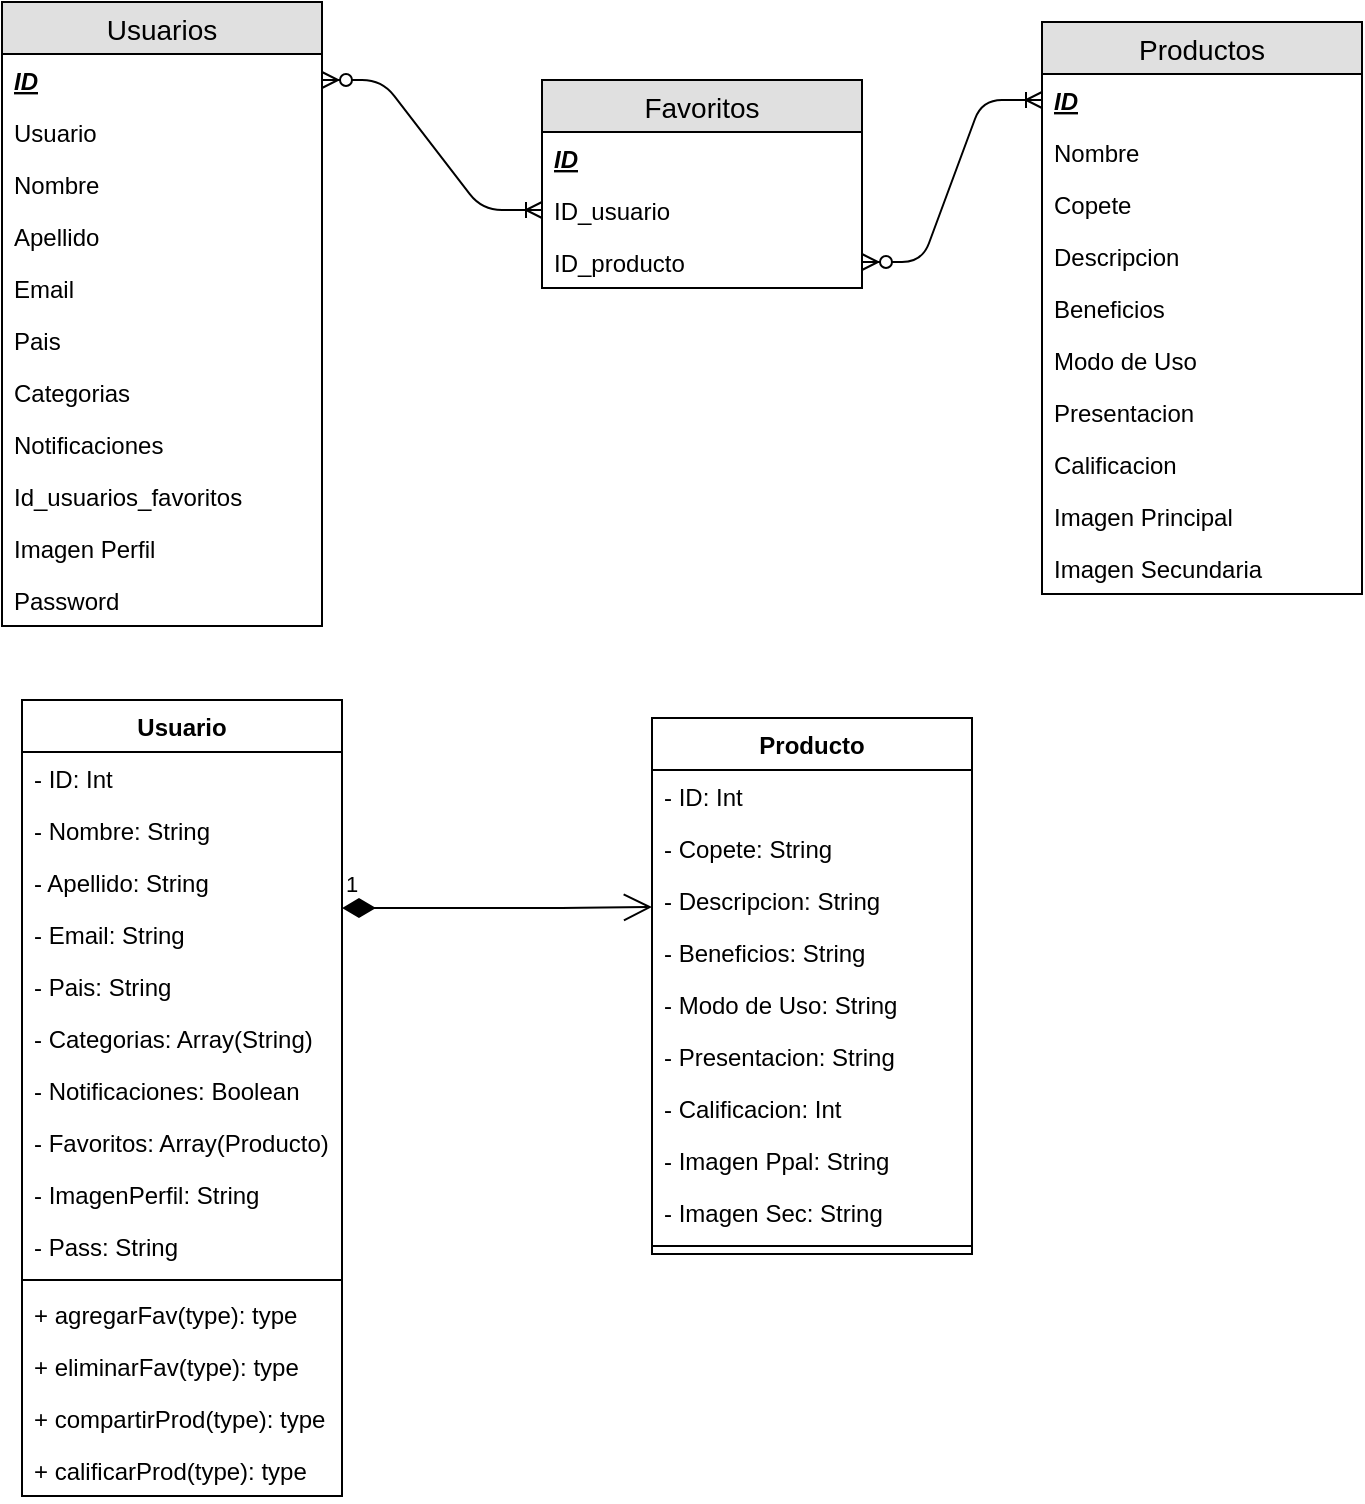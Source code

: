 <mxfile version="10.9.8" type="device"><diagram id="9JdMIs93_McyVVizlDGH" name="Page-1"><mxGraphModel dx="961" dy="567" grid="1" gridSize="10" guides="1" tooltips="1" connect="1" arrows="1" fold="1" page="1" pageScale="1" pageWidth="850" pageHeight="1100" math="0" shadow="0"><root><mxCell id="0"/><mxCell id="1" parent="0"/><mxCell id="tbqG77haK-ozaNqAaKWU-1" value="Usuarios" style="swimlane;fontStyle=0;childLayout=stackLayout;horizontal=1;startSize=26;fillColor=#e0e0e0;horizontalStack=0;resizeParent=1;resizeParentMax=0;resizeLast=0;collapsible=1;marginBottom=0;swimlaneFillColor=#ffffff;align=center;fontSize=14;" parent="1" vertex="1"><mxGeometry x="20" y="20" width="160" height="312" as="geometry"/></mxCell><mxCell id="tbqG77haK-ozaNqAaKWU-2" value="ID" style="text;strokeColor=none;fillColor=none;spacingLeft=4;spacingRight=4;overflow=hidden;rotatable=0;points=[[0,0.5],[1,0.5]];portConstraint=eastwest;fontSize=12;fontStyle=7" parent="tbqG77haK-ozaNqAaKWU-1" vertex="1"><mxGeometry y="26" width="160" height="26" as="geometry"/></mxCell><mxCell id="tbqG77haK-ozaNqAaKWU-3" value="Usuario" style="text;strokeColor=none;fillColor=none;spacingLeft=4;spacingRight=4;overflow=hidden;rotatable=0;points=[[0,0.5],[1,0.5]];portConstraint=eastwest;fontSize=12;" parent="tbqG77haK-ozaNqAaKWU-1" vertex="1"><mxGeometry y="52" width="160" height="26" as="geometry"/></mxCell><mxCell id="oBvDFInKLOORN9EYhW_f-15" value="Nombre" style="text;strokeColor=none;fillColor=none;spacingLeft=4;spacingRight=4;overflow=hidden;rotatable=0;points=[[0,0.5],[1,0.5]];portConstraint=eastwest;fontSize=12;" vertex="1" parent="tbqG77haK-ozaNqAaKWU-1"><mxGeometry y="78" width="160" height="26" as="geometry"/></mxCell><mxCell id="tbqG77haK-ozaNqAaKWU-6" value="Apellido" style="text;strokeColor=none;fillColor=none;spacingLeft=4;spacingRight=4;overflow=hidden;rotatable=0;points=[[0,0.5],[1,0.5]];portConstraint=eastwest;fontSize=12;" parent="tbqG77haK-ozaNqAaKWU-1" vertex="1"><mxGeometry y="104" width="160" height="26" as="geometry"/></mxCell><mxCell id="tbqG77haK-ozaNqAaKWU-7" value="Email" style="text;strokeColor=none;fillColor=none;spacingLeft=4;spacingRight=4;overflow=hidden;rotatable=0;points=[[0,0.5],[1,0.5]];portConstraint=eastwest;fontSize=12;" parent="tbqG77haK-ozaNqAaKWU-1" vertex="1"><mxGeometry y="130" width="160" height="26" as="geometry"/></mxCell><mxCell id="tbqG77haK-ozaNqAaKWU-9" value="Pais" style="text;strokeColor=none;fillColor=none;spacingLeft=4;spacingRight=4;overflow=hidden;rotatable=0;points=[[0,0.5],[1,0.5]];portConstraint=eastwest;fontSize=12;" parent="tbqG77haK-ozaNqAaKWU-1" vertex="1"><mxGeometry y="156" width="160" height="26" as="geometry"/></mxCell><mxCell id="tbqG77haK-ozaNqAaKWU-8" value="Categorias" style="text;strokeColor=none;fillColor=none;spacingLeft=4;spacingRight=4;overflow=hidden;rotatable=0;points=[[0,0.5],[1,0.5]];portConstraint=eastwest;fontSize=12;" parent="tbqG77haK-ozaNqAaKWU-1" vertex="1"><mxGeometry y="182" width="160" height="26" as="geometry"/></mxCell><mxCell id="tbqG77haK-ozaNqAaKWU-18" value="Notificaciones" style="text;strokeColor=none;fillColor=none;spacingLeft=4;spacingRight=4;overflow=hidden;rotatable=0;points=[[0,0.5],[1,0.5]];portConstraint=eastwest;fontSize=12;" parent="tbqG77haK-ozaNqAaKWU-1" vertex="1"><mxGeometry y="208" width="160" height="26" as="geometry"/></mxCell><mxCell id="oBvDFInKLOORN9EYhW_f-1" value="Id_usuarios_favoritos" style="text;strokeColor=none;fillColor=none;spacingLeft=4;spacingRight=4;overflow=hidden;rotatable=0;points=[[0,0.5],[1,0.5]];portConstraint=eastwest;fontSize=12;" vertex="1" parent="tbqG77haK-ozaNqAaKWU-1"><mxGeometry y="234" width="160" height="26" as="geometry"/></mxCell><mxCell id="tbqG77haK-ozaNqAaKWU-19" value="Imagen Perfil" style="text;strokeColor=none;fillColor=none;spacingLeft=4;spacingRight=4;overflow=hidden;rotatable=0;points=[[0,0.5],[1,0.5]];portConstraint=eastwest;fontSize=12;" parent="tbqG77haK-ozaNqAaKWU-1" vertex="1"><mxGeometry y="260" width="160" height="26" as="geometry"/></mxCell><mxCell id="tbqG77haK-ozaNqAaKWU-4" value="Password" style="text;strokeColor=none;fillColor=none;spacingLeft=4;spacingRight=4;overflow=hidden;rotatable=0;points=[[0,0.5],[1,0.5]];portConstraint=eastwest;fontSize=12;" parent="tbqG77haK-ozaNqAaKWU-1" vertex="1"><mxGeometry y="286" width="160" height="26" as="geometry"/></mxCell><mxCell id="tbqG77haK-ozaNqAaKWU-20" value="Productos" style="swimlane;fontStyle=0;childLayout=stackLayout;horizontal=1;startSize=26;fillColor=#e0e0e0;horizontalStack=0;resizeParent=1;resizeParentMax=0;resizeLast=0;collapsible=1;marginBottom=0;swimlaneFillColor=#ffffff;align=center;fontSize=14;" parent="1" vertex="1"><mxGeometry x="540" y="30" width="160" height="286" as="geometry"/></mxCell><mxCell id="tbqG77haK-ozaNqAaKWU-21" value="ID" style="text;strokeColor=none;fillColor=none;spacingLeft=4;spacingRight=4;overflow=hidden;rotatable=0;points=[[0,0.5],[1,0.5]];portConstraint=eastwest;fontSize=12;fontStyle=7" parent="tbqG77haK-ozaNqAaKWU-20" vertex="1"><mxGeometry y="26" width="160" height="26" as="geometry"/></mxCell><mxCell id="tbqG77haK-ozaNqAaKWU-22" value="Nombre" style="text;strokeColor=none;fillColor=none;spacingLeft=4;spacingRight=4;overflow=hidden;rotatable=0;points=[[0,0.5],[1,0.5]];portConstraint=eastwest;fontSize=12;" parent="tbqG77haK-ozaNqAaKWU-20" vertex="1"><mxGeometry y="52" width="160" height="26" as="geometry"/></mxCell><mxCell id="tbqG77haK-ozaNqAaKWU-23" value="Copete" style="text;strokeColor=none;fillColor=none;spacingLeft=4;spacingRight=4;overflow=hidden;rotatable=0;points=[[0,0.5],[1,0.5]];portConstraint=eastwest;fontSize=12;" parent="tbqG77haK-ozaNqAaKWU-20" vertex="1"><mxGeometry y="78" width="160" height="26" as="geometry"/></mxCell><mxCell id="tbqG77haK-ozaNqAaKWU-24" value="Descripcion" style="text;strokeColor=none;fillColor=none;spacingLeft=4;spacingRight=4;overflow=hidden;rotatable=0;points=[[0,0.5],[1,0.5]];portConstraint=eastwest;fontSize=12;" parent="tbqG77haK-ozaNqAaKWU-20" vertex="1"><mxGeometry y="104" width="160" height="26" as="geometry"/></mxCell><mxCell id="tbqG77haK-ozaNqAaKWU-25" value="Beneficios" style="text;strokeColor=none;fillColor=none;spacingLeft=4;spacingRight=4;overflow=hidden;rotatable=0;points=[[0,0.5],[1,0.5]];portConstraint=eastwest;fontSize=12;" parent="tbqG77haK-ozaNqAaKWU-20" vertex="1"><mxGeometry y="130" width="160" height="26" as="geometry"/></mxCell><mxCell id="tbqG77haK-ozaNqAaKWU-26" value="Modo de Uso" style="text;strokeColor=none;fillColor=none;spacingLeft=4;spacingRight=4;overflow=hidden;rotatable=0;points=[[0,0.5],[1,0.5]];portConstraint=eastwest;fontSize=12;" parent="tbqG77haK-ozaNqAaKWU-20" vertex="1"><mxGeometry y="156" width="160" height="26" as="geometry"/></mxCell><mxCell id="tbqG77haK-ozaNqAaKWU-27" value="Presentacion" style="text;strokeColor=none;fillColor=none;spacingLeft=4;spacingRight=4;overflow=hidden;rotatable=0;points=[[0,0.5],[1,0.5]];portConstraint=eastwest;fontSize=12;" parent="tbqG77haK-ozaNqAaKWU-20" vertex="1"><mxGeometry y="182" width="160" height="26" as="geometry"/></mxCell><mxCell id="tbqG77haK-ozaNqAaKWU-28" value="Calificacion" style="text;strokeColor=none;fillColor=none;spacingLeft=4;spacingRight=4;overflow=hidden;rotatable=0;points=[[0,0.5],[1,0.5]];portConstraint=eastwest;fontSize=12;" parent="tbqG77haK-ozaNqAaKWU-20" vertex="1"><mxGeometry y="208" width="160" height="26" as="geometry"/></mxCell><mxCell id="tbqG77haK-ozaNqAaKWU-30" value="Imagen Principal&#10;" style="text;strokeColor=none;fillColor=none;spacingLeft=4;spacingRight=4;overflow=hidden;rotatable=0;points=[[0,0.5],[1,0.5]];portConstraint=eastwest;fontSize=12;" parent="tbqG77haK-ozaNqAaKWU-20" vertex="1"><mxGeometry y="234" width="160" height="26" as="geometry"/></mxCell><mxCell id="tbqG77haK-ozaNqAaKWU-29" value="Imagen Secundaria&#10;" style="text;strokeColor=none;fillColor=none;spacingLeft=4;spacingRight=4;overflow=hidden;rotatable=0;points=[[0,0.5],[1,0.5]];portConstraint=eastwest;fontSize=12;" parent="tbqG77haK-ozaNqAaKWU-20" vertex="1"><mxGeometry y="260" width="160" height="26" as="geometry"/></mxCell><mxCell id="tbqG77haK-ozaNqAaKWU-31" value="Favoritos" style="swimlane;fontStyle=0;childLayout=stackLayout;horizontal=1;startSize=26;fillColor=#e0e0e0;horizontalStack=0;resizeParent=1;resizeParentMax=0;resizeLast=0;collapsible=1;marginBottom=0;swimlaneFillColor=#ffffff;align=center;fontSize=14;" parent="1" vertex="1"><mxGeometry x="290" y="59" width="160" height="104" as="geometry"/></mxCell><mxCell id="tbqG77haK-ozaNqAaKWU-32" value="ID" style="text;strokeColor=none;fillColor=none;spacingLeft=4;spacingRight=4;overflow=hidden;rotatable=0;points=[[0,0.5],[1,0.5]];portConstraint=eastwest;fontSize=12;fontStyle=7" parent="tbqG77haK-ozaNqAaKWU-31" vertex="1"><mxGeometry y="26" width="160" height="26" as="geometry"/></mxCell><mxCell id="tbqG77haK-ozaNqAaKWU-33" value="ID_usuario" style="text;strokeColor=none;fillColor=none;spacingLeft=4;spacingRight=4;overflow=hidden;rotatable=0;points=[[0,0.5],[1,0.5]];portConstraint=eastwest;fontSize=12;" parent="tbqG77haK-ozaNqAaKWU-31" vertex="1"><mxGeometry y="52" width="160" height="26" as="geometry"/></mxCell><mxCell id="tbqG77haK-ozaNqAaKWU-34" value="ID_producto" style="text;strokeColor=none;fillColor=none;spacingLeft=4;spacingRight=4;overflow=hidden;rotatable=0;points=[[0,0.5],[1,0.5]];portConstraint=eastwest;fontSize=12;" parent="tbqG77haK-ozaNqAaKWU-31" vertex="1"><mxGeometry y="78" width="160" height="26" as="geometry"/></mxCell><mxCell id="tbqG77haK-ozaNqAaKWU-35" value="" style="edgeStyle=entityRelationEdgeStyle;fontSize=12;html=1;endArrow=ERoneToMany;startArrow=ERzeroToMany;entryX=0;entryY=0.5;entryDx=0;entryDy=0;exitX=1;exitY=0.5;exitDx=0;exitDy=0;" parent="1" source="tbqG77haK-ozaNqAaKWU-2" target="tbqG77haK-ozaNqAaKWU-33" edge="1"><mxGeometry width="100" height="100" relative="1" as="geometry"><mxPoint x="240" y="160" as="sourcePoint"/><mxPoint x="120" y="340" as="targetPoint"/></mxGeometry></mxCell><mxCell id="tbqG77haK-ozaNqAaKWU-36" value="" style="edgeStyle=entityRelationEdgeStyle;fontSize=12;html=1;endArrow=ERoneToMany;startArrow=ERzeroToMany;entryX=0;entryY=0.5;entryDx=0;entryDy=0;exitX=1;exitY=0.5;exitDx=0;exitDy=0;" parent="1" source="tbqG77haK-ozaNqAaKWU-34" target="tbqG77haK-ozaNqAaKWU-21" edge="1"><mxGeometry width="100" height="100" relative="1" as="geometry"><mxPoint x="20" y="440" as="sourcePoint"/><mxPoint x="120" y="340" as="targetPoint"/></mxGeometry></mxCell><mxCell id="oBvDFInKLOORN9EYhW_f-2" value="Usuario" style="swimlane;fontStyle=1;align=center;verticalAlign=top;childLayout=stackLayout;horizontal=1;startSize=26;horizontalStack=0;resizeParent=1;resizeParentMax=0;resizeLast=0;collapsible=1;marginBottom=0;" vertex="1" parent="1"><mxGeometry x="30" y="369" width="160" height="398" as="geometry"/></mxCell><mxCell id="oBvDFInKLOORN9EYhW_f-9" value="- ID: Int" style="text;strokeColor=none;fillColor=none;align=left;verticalAlign=top;spacingLeft=4;spacingRight=4;overflow=hidden;rotatable=0;points=[[0,0.5],[1,0.5]];portConstraint=eastwest;" vertex="1" parent="oBvDFInKLOORN9EYhW_f-2"><mxGeometry y="26" width="160" height="26" as="geometry"/></mxCell><mxCell id="oBvDFInKLOORN9EYhW_f-12" value="- Nombre: String" style="text;strokeColor=none;fillColor=none;align=left;verticalAlign=top;spacingLeft=4;spacingRight=4;overflow=hidden;rotatable=0;points=[[0,0.5],[1,0.5]];portConstraint=eastwest;" vertex="1" parent="oBvDFInKLOORN9EYhW_f-2"><mxGeometry y="52" width="160" height="26" as="geometry"/></mxCell><mxCell id="oBvDFInKLOORN9EYhW_f-11" value="- Apellido: String" style="text;strokeColor=none;fillColor=none;align=left;verticalAlign=top;spacingLeft=4;spacingRight=4;overflow=hidden;rotatable=0;points=[[0,0.5],[1,0.5]];portConstraint=eastwest;" vertex="1" parent="oBvDFInKLOORN9EYhW_f-2"><mxGeometry y="78" width="160" height="26" as="geometry"/></mxCell><mxCell id="oBvDFInKLOORN9EYhW_f-10" value="- Email: String" style="text;strokeColor=none;fillColor=none;align=left;verticalAlign=top;spacingLeft=4;spacingRight=4;overflow=hidden;rotatable=0;points=[[0,0.5],[1,0.5]];portConstraint=eastwest;" vertex="1" parent="oBvDFInKLOORN9EYhW_f-2"><mxGeometry y="104" width="160" height="26" as="geometry"/></mxCell><mxCell id="oBvDFInKLOORN9EYhW_f-8" value="- Pais: String" style="text;strokeColor=none;fillColor=none;align=left;verticalAlign=top;spacingLeft=4;spacingRight=4;overflow=hidden;rotatable=0;points=[[0,0.5],[1,0.5]];portConstraint=eastwest;" vertex="1" parent="oBvDFInKLOORN9EYhW_f-2"><mxGeometry y="130" width="160" height="26" as="geometry"/></mxCell><mxCell id="oBvDFInKLOORN9EYhW_f-7" value="- Categorias: Array(String)" style="text;strokeColor=none;fillColor=none;align=left;verticalAlign=top;spacingLeft=4;spacingRight=4;overflow=hidden;rotatable=0;points=[[0,0.5],[1,0.5]];portConstraint=eastwest;" vertex="1" parent="oBvDFInKLOORN9EYhW_f-2"><mxGeometry y="156" width="160" height="26" as="geometry"/></mxCell><mxCell id="oBvDFInKLOORN9EYhW_f-14" value="- Notificaciones: Boolean" style="text;strokeColor=none;fillColor=none;align=left;verticalAlign=top;spacingLeft=4;spacingRight=4;overflow=hidden;rotatable=0;points=[[0,0.5],[1,0.5]];portConstraint=eastwest;" vertex="1" parent="oBvDFInKLOORN9EYhW_f-2"><mxGeometry y="182" width="160" height="26" as="geometry"/></mxCell><mxCell id="oBvDFInKLOORN9EYhW_f-13" value="- Favoritos: Array(Producto)" style="text;strokeColor=none;fillColor=none;align=left;verticalAlign=top;spacingLeft=4;spacingRight=4;overflow=hidden;rotatable=0;points=[[0,0.5],[1,0.5]];portConstraint=eastwest;" vertex="1" parent="oBvDFInKLOORN9EYhW_f-2"><mxGeometry y="208" width="160" height="26" as="geometry"/></mxCell><mxCell id="oBvDFInKLOORN9EYhW_f-6" value="- ImagenPerfil: String" style="text;strokeColor=none;fillColor=none;align=left;verticalAlign=top;spacingLeft=4;spacingRight=4;overflow=hidden;rotatable=0;points=[[0,0.5],[1,0.5]];portConstraint=eastwest;" vertex="1" parent="oBvDFInKLOORN9EYhW_f-2"><mxGeometry y="234" width="160" height="26" as="geometry"/></mxCell><mxCell id="oBvDFInKLOORN9EYhW_f-3" value="- Pass: String" style="text;strokeColor=none;fillColor=none;align=left;verticalAlign=top;spacingLeft=4;spacingRight=4;overflow=hidden;rotatable=0;points=[[0,0.5],[1,0.5]];portConstraint=eastwest;" vertex="1" parent="oBvDFInKLOORN9EYhW_f-2"><mxGeometry y="260" width="160" height="26" as="geometry"/></mxCell><mxCell id="oBvDFInKLOORN9EYhW_f-4" value="" style="line;strokeWidth=1;fillColor=none;align=left;verticalAlign=middle;spacingTop=-1;spacingLeft=3;spacingRight=3;rotatable=0;labelPosition=right;points=[];portConstraint=eastwest;" vertex="1" parent="oBvDFInKLOORN9EYhW_f-2"><mxGeometry y="286" width="160" height="8" as="geometry"/></mxCell><mxCell id="oBvDFInKLOORN9EYhW_f-34" value="+ agregarFav(type): type" style="text;strokeColor=none;fillColor=none;align=left;verticalAlign=top;spacingLeft=4;spacingRight=4;overflow=hidden;rotatable=0;points=[[0,0.5],[1,0.5]];portConstraint=eastwest;" vertex="1" parent="oBvDFInKLOORN9EYhW_f-2"><mxGeometry y="294" width="160" height="26" as="geometry"/></mxCell><mxCell id="oBvDFInKLOORN9EYhW_f-5" value="+ eliminarFav(type): type" style="text;strokeColor=none;fillColor=none;align=left;verticalAlign=top;spacingLeft=4;spacingRight=4;overflow=hidden;rotatable=0;points=[[0,0.5],[1,0.5]];portConstraint=eastwest;" vertex="1" parent="oBvDFInKLOORN9EYhW_f-2"><mxGeometry y="320" width="160" height="26" as="geometry"/></mxCell><mxCell id="oBvDFInKLOORN9EYhW_f-35" value="+ compartirProd(type): type" style="text;strokeColor=none;fillColor=none;align=left;verticalAlign=top;spacingLeft=4;spacingRight=4;overflow=hidden;rotatable=0;points=[[0,0.5],[1,0.5]];portConstraint=eastwest;" vertex="1" parent="oBvDFInKLOORN9EYhW_f-2"><mxGeometry y="346" width="160" height="26" as="geometry"/></mxCell><mxCell id="oBvDFInKLOORN9EYhW_f-36" value="+ calificarProd(type): type" style="text;strokeColor=none;fillColor=none;align=left;verticalAlign=top;spacingLeft=4;spacingRight=4;overflow=hidden;rotatable=0;points=[[0,0.5],[1,0.5]];portConstraint=eastwest;" vertex="1" parent="oBvDFInKLOORN9EYhW_f-2"><mxGeometry y="372" width="160" height="26" as="geometry"/></mxCell><mxCell id="oBvDFInKLOORN9EYhW_f-16" value="Producto" style="swimlane;fontStyle=1;align=center;verticalAlign=top;childLayout=stackLayout;horizontal=1;startSize=26;horizontalStack=0;resizeParent=1;resizeParentMax=0;resizeLast=0;collapsible=1;marginBottom=0;" vertex="1" parent="1"><mxGeometry x="345" y="378" width="160" height="268" as="geometry"/></mxCell><mxCell id="oBvDFInKLOORN9EYhW_f-22" value="- ID: Int" style="text;strokeColor=none;fillColor=none;align=left;verticalAlign=top;spacingLeft=4;spacingRight=4;overflow=hidden;rotatable=0;points=[[0,0.5],[1,0.5]];portConstraint=eastwest;" vertex="1" parent="oBvDFInKLOORN9EYhW_f-16"><mxGeometry y="26" width="160" height="26" as="geometry"/></mxCell><mxCell id="oBvDFInKLOORN9EYhW_f-24" value="- Copete: String" style="text;strokeColor=none;fillColor=none;align=left;verticalAlign=top;spacingLeft=4;spacingRight=4;overflow=hidden;rotatable=0;points=[[0,0.5],[1,0.5]];portConstraint=eastwest;" vertex="1" parent="oBvDFInKLOORN9EYhW_f-16"><mxGeometry y="52" width="160" height="26" as="geometry"/></mxCell><mxCell id="oBvDFInKLOORN9EYhW_f-25" value="- Descripcion: String" style="text;strokeColor=none;fillColor=none;align=left;verticalAlign=top;spacingLeft=4;spacingRight=4;overflow=hidden;rotatable=0;points=[[0,0.5],[1,0.5]];portConstraint=eastwest;" vertex="1" parent="oBvDFInKLOORN9EYhW_f-16"><mxGeometry y="78" width="160" height="26" as="geometry"/></mxCell><mxCell id="oBvDFInKLOORN9EYhW_f-26" value="- Beneficios: String" style="text;strokeColor=none;fillColor=none;align=left;verticalAlign=top;spacingLeft=4;spacingRight=4;overflow=hidden;rotatable=0;points=[[0,0.5],[1,0.5]];portConstraint=eastwest;" vertex="1" parent="oBvDFInKLOORN9EYhW_f-16"><mxGeometry y="104" width="160" height="26" as="geometry"/></mxCell><mxCell id="oBvDFInKLOORN9EYhW_f-28" value="- Modo de Uso: String" style="text;strokeColor=none;fillColor=none;align=left;verticalAlign=top;spacingLeft=4;spacingRight=4;overflow=hidden;rotatable=0;points=[[0,0.5],[1,0.5]];portConstraint=eastwest;" vertex="1" parent="oBvDFInKLOORN9EYhW_f-16"><mxGeometry y="130" width="160" height="26" as="geometry"/></mxCell><mxCell id="oBvDFInKLOORN9EYhW_f-27" value="- Presentacion: String" style="text;strokeColor=none;fillColor=none;align=left;verticalAlign=top;spacingLeft=4;spacingRight=4;overflow=hidden;rotatable=0;points=[[0,0.5],[1,0.5]];portConstraint=eastwest;" vertex="1" parent="oBvDFInKLOORN9EYhW_f-16"><mxGeometry y="156" width="160" height="26" as="geometry"/></mxCell><mxCell id="oBvDFInKLOORN9EYhW_f-29" value="- Calificacion: Int" style="text;strokeColor=none;fillColor=none;align=left;verticalAlign=top;spacingLeft=4;spacingRight=4;overflow=hidden;rotatable=0;points=[[0,0.5],[1,0.5]];portConstraint=eastwest;" vertex="1" parent="oBvDFInKLOORN9EYhW_f-16"><mxGeometry y="182" width="160" height="26" as="geometry"/></mxCell><mxCell id="oBvDFInKLOORN9EYhW_f-30" value="- Imagen Ppal: String" style="text;strokeColor=none;fillColor=none;align=left;verticalAlign=top;spacingLeft=4;spacingRight=4;overflow=hidden;rotatable=0;points=[[0,0.5],[1,0.5]];portConstraint=eastwest;" vertex="1" parent="oBvDFInKLOORN9EYhW_f-16"><mxGeometry y="208" width="160" height="26" as="geometry"/></mxCell><mxCell id="oBvDFInKLOORN9EYhW_f-31" value="- Imagen Sec: String" style="text;strokeColor=none;fillColor=none;align=left;verticalAlign=top;spacingLeft=4;spacingRight=4;overflow=hidden;rotatable=0;points=[[0,0.5],[1,0.5]];portConstraint=eastwest;" vertex="1" parent="oBvDFInKLOORN9EYhW_f-16"><mxGeometry y="234" width="160" height="26" as="geometry"/></mxCell><mxCell id="oBvDFInKLOORN9EYhW_f-18" value="" style="line;strokeWidth=1;fillColor=none;align=left;verticalAlign=middle;spacingTop=-1;spacingLeft=3;spacingRight=3;rotatable=0;labelPosition=right;points=[];portConstraint=eastwest;" vertex="1" parent="oBvDFInKLOORN9EYhW_f-16"><mxGeometry y="260" width="160" height="8" as="geometry"/></mxCell><mxCell id="oBvDFInKLOORN9EYhW_f-32" value="1" style="endArrow=open;html=1;endSize=12;startArrow=diamondThin;startSize=14;startFill=1;edgeStyle=orthogonalEdgeStyle;align=left;verticalAlign=bottom;" edge="1" parent="1"><mxGeometry x="-1" y="3" relative="1" as="geometry"><mxPoint x="190" y="473" as="sourcePoint"/><mxPoint x="345" y="472.5" as="targetPoint"/><Array as="points"><mxPoint x="300" y="473"/><mxPoint x="300" y="473"/></Array></mxGeometry></mxCell></root></mxGraphModel></diagram></mxfile>